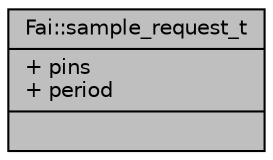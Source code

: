 digraph "Fai::sample_request_t"
{
  edge [fontname="Helvetica",fontsize="10",labelfontname="Helvetica",labelfontsize="10"];
  node [fontname="Helvetica",fontsize="10",shape=record];
  Node1 [label="{Fai::sample_request_t\n|+ pins\l+ period\l|}",height=0.2,width=0.4,color="black", fillcolor="grey75", style="filled", fontcolor="black"];
}
